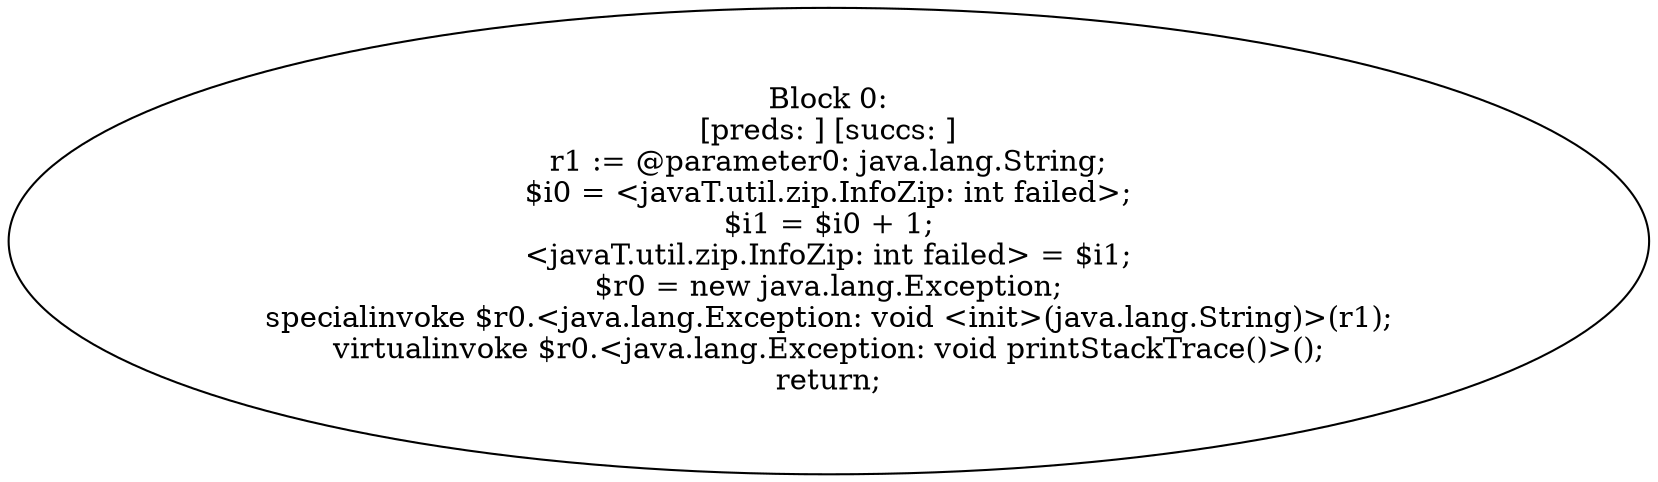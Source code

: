 digraph "unitGraph" {
    "Block 0:
[preds: ] [succs: ]
r1 := @parameter0: java.lang.String;
$i0 = <javaT.util.zip.InfoZip: int failed>;
$i1 = $i0 + 1;
<javaT.util.zip.InfoZip: int failed> = $i1;
$r0 = new java.lang.Exception;
specialinvoke $r0.<java.lang.Exception: void <init>(java.lang.String)>(r1);
virtualinvoke $r0.<java.lang.Exception: void printStackTrace()>();
return;
"
}
